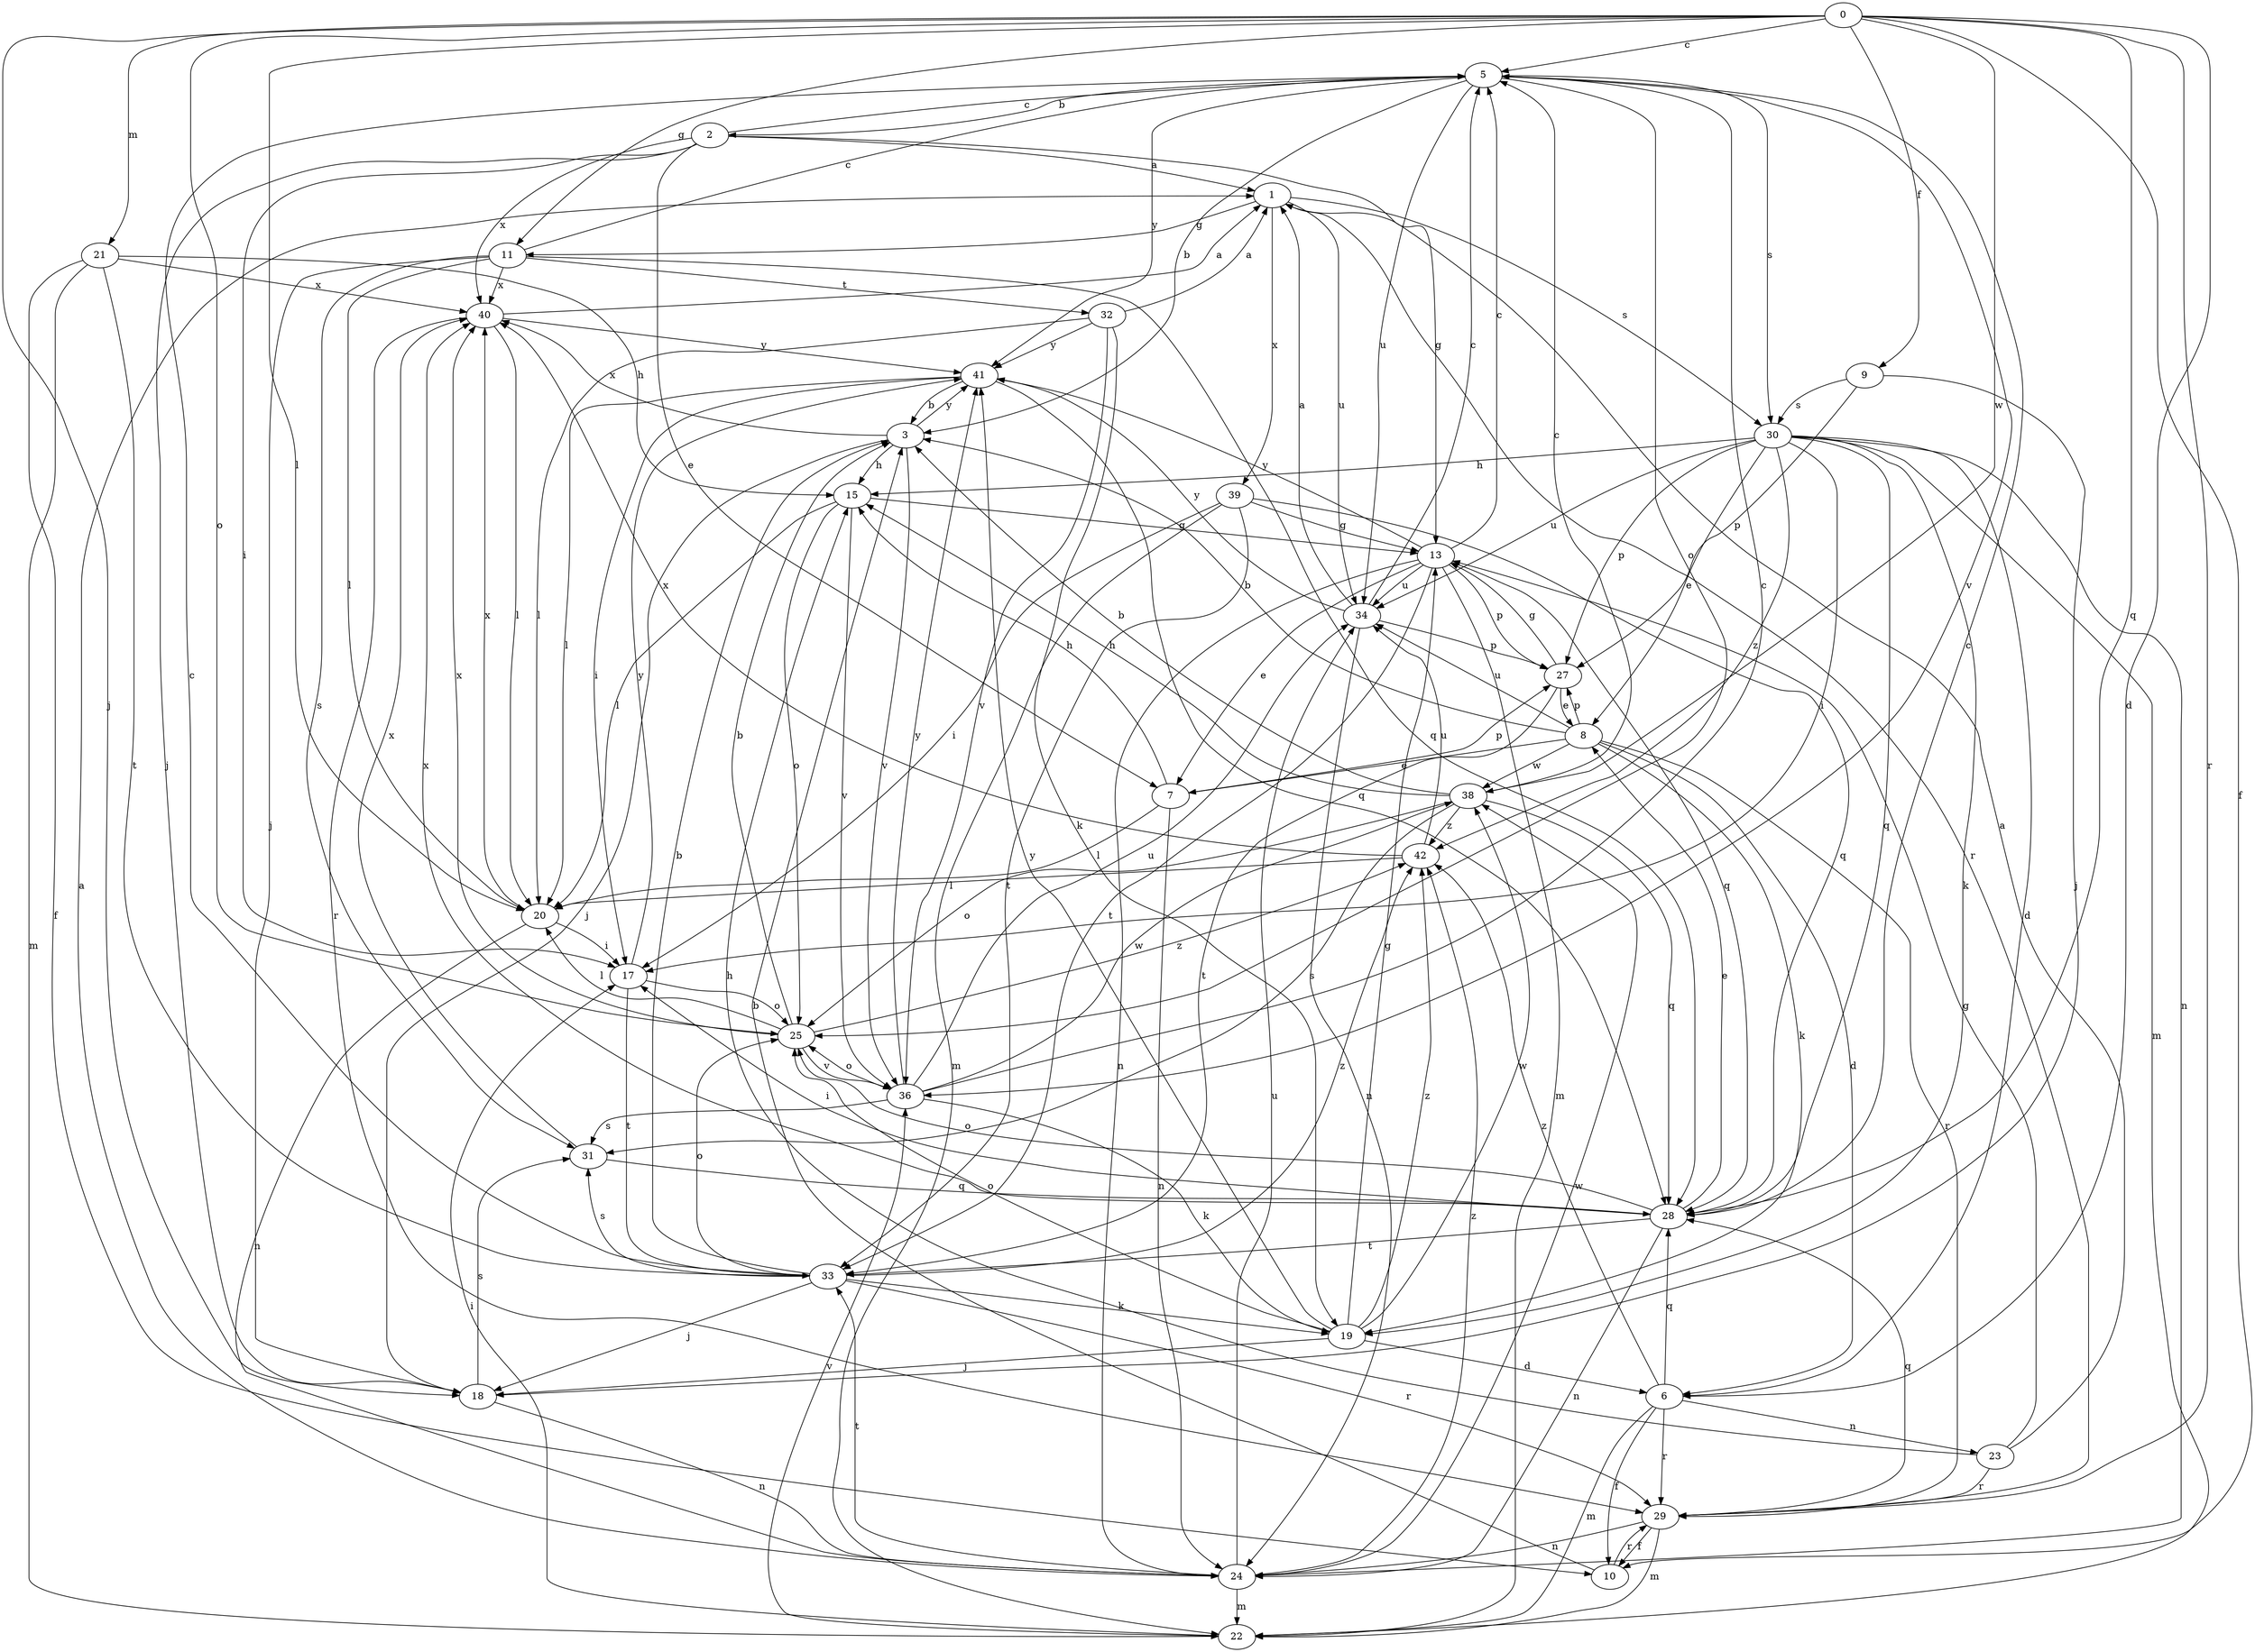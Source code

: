 strict digraph  {
0;
1;
2;
3;
5;
6;
7;
8;
9;
10;
11;
13;
15;
17;
18;
19;
20;
21;
22;
23;
24;
25;
27;
28;
29;
30;
31;
32;
33;
34;
36;
38;
39;
40;
41;
42;
0 -> 5  [label=c];
0 -> 6  [label=d];
0 -> 9  [label=f];
0 -> 10  [label=f];
0 -> 11  [label=g];
0 -> 18  [label=j];
0 -> 20  [label=l];
0 -> 21  [label=m];
0 -> 25  [label=o];
0 -> 28  [label=q];
0 -> 29  [label=r];
0 -> 38  [label=w];
1 -> 11  [label=g];
1 -> 29  [label=r];
1 -> 30  [label=s];
1 -> 34  [label=u];
1 -> 39  [label=x];
2 -> 1  [label=a];
2 -> 5  [label=c];
2 -> 7  [label=e];
2 -> 13  [label=g];
2 -> 17  [label=i];
2 -> 18  [label=j];
2 -> 40  [label=x];
3 -> 15  [label=h];
3 -> 18  [label=j];
3 -> 36  [label=v];
3 -> 40  [label=x];
3 -> 41  [label=y];
5 -> 2  [label=b];
5 -> 3  [label=b];
5 -> 25  [label=o];
5 -> 30  [label=s];
5 -> 34  [label=u];
5 -> 36  [label=v];
5 -> 41  [label=y];
6 -> 10  [label=f];
6 -> 22  [label=m];
6 -> 23  [label=n];
6 -> 28  [label=q];
6 -> 29  [label=r];
6 -> 42  [label=z];
7 -> 15  [label=h];
7 -> 20  [label=l];
7 -> 24  [label=n];
7 -> 27  [label=p];
8 -> 3  [label=b];
8 -> 6  [label=d];
8 -> 7  [label=e];
8 -> 19  [label=k];
8 -> 27  [label=p];
8 -> 29  [label=r];
8 -> 34  [label=u];
8 -> 38  [label=w];
9 -> 18  [label=j];
9 -> 27  [label=p];
9 -> 30  [label=s];
10 -> 3  [label=b];
10 -> 29  [label=r];
11 -> 5  [label=c];
11 -> 18  [label=j];
11 -> 20  [label=l];
11 -> 28  [label=q];
11 -> 31  [label=s];
11 -> 32  [label=t];
11 -> 40  [label=x];
13 -> 5  [label=c];
13 -> 7  [label=e];
13 -> 22  [label=m];
13 -> 24  [label=n];
13 -> 27  [label=p];
13 -> 28  [label=q];
13 -> 33  [label=t];
13 -> 34  [label=u];
13 -> 41  [label=y];
15 -> 13  [label=g];
15 -> 20  [label=l];
15 -> 25  [label=o];
15 -> 36  [label=v];
17 -> 25  [label=o];
17 -> 33  [label=t];
17 -> 41  [label=y];
18 -> 24  [label=n];
18 -> 31  [label=s];
19 -> 6  [label=d];
19 -> 13  [label=g];
19 -> 18  [label=j];
19 -> 25  [label=o];
19 -> 38  [label=w];
19 -> 41  [label=y];
19 -> 42  [label=z];
20 -> 17  [label=i];
20 -> 24  [label=n];
20 -> 40  [label=x];
21 -> 10  [label=f];
21 -> 15  [label=h];
21 -> 22  [label=m];
21 -> 33  [label=t];
21 -> 40  [label=x];
22 -> 17  [label=i];
22 -> 36  [label=v];
23 -> 1  [label=a];
23 -> 13  [label=g];
23 -> 15  [label=h];
23 -> 29  [label=r];
24 -> 1  [label=a];
24 -> 22  [label=m];
24 -> 33  [label=t];
24 -> 34  [label=u];
24 -> 38  [label=w];
24 -> 42  [label=z];
25 -> 3  [label=b];
25 -> 20  [label=l];
25 -> 36  [label=v];
25 -> 40  [label=x];
25 -> 42  [label=z];
27 -> 8  [label=e];
27 -> 13  [label=g];
27 -> 33  [label=t];
28 -> 5  [label=c];
28 -> 8  [label=e];
28 -> 17  [label=i];
28 -> 24  [label=n];
28 -> 25  [label=o];
28 -> 33  [label=t];
28 -> 40  [label=x];
29 -> 10  [label=f];
29 -> 22  [label=m];
29 -> 24  [label=n];
29 -> 28  [label=q];
30 -> 6  [label=d];
30 -> 8  [label=e];
30 -> 15  [label=h];
30 -> 17  [label=i];
30 -> 19  [label=k];
30 -> 22  [label=m];
30 -> 24  [label=n];
30 -> 27  [label=p];
30 -> 28  [label=q];
30 -> 34  [label=u];
30 -> 42  [label=z];
31 -> 28  [label=q];
31 -> 40  [label=x];
32 -> 1  [label=a];
32 -> 19  [label=k];
32 -> 20  [label=l];
32 -> 36  [label=v];
32 -> 41  [label=y];
33 -> 3  [label=b];
33 -> 5  [label=c];
33 -> 18  [label=j];
33 -> 19  [label=k];
33 -> 25  [label=o];
33 -> 29  [label=r];
33 -> 31  [label=s];
33 -> 42  [label=z];
34 -> 1  [label=a];
34 -> 5  [label=c];
34 -> 24  [label=n];
34 -> 27  [label=p];
34 -> 41  [label=y];
36 -> 5  [label=c];
36 -> 19  [label=k];
36 -> 25  [label=o];
36 -> 31  [label=s];
36 -> 34  [label=u];
36 -> 38  [label=w];
36 -> 41  [label=y];
38 -> 3  [label=b];
38 -> 5  [label=c];
38 -> 15  [label=h];
38 -> 25  [label=o];
38 -> 28  [label=q];
38 -> 31  [label=s];
38 -> 42  [label=z];
39 -> 13  [label=g];
39 -> 17  [label=i];
39 -> 22  [label=m];
39 -> 28  [label=q];
39 -> 33  [label=t];
40 -> 1  [label=a];
40 -> 20  [label=l];
40 -> 29  [label=r];
40 -> 41  [label=y];
41 -> 3  [label=b];
41 -> 17  [label=i];
41 -> 20  [label=l];
41 -> 28  [label=q];
42 -> 20  [label=l];
42 -> 34  [label=u];
42 -> 40  [label=x];
}
